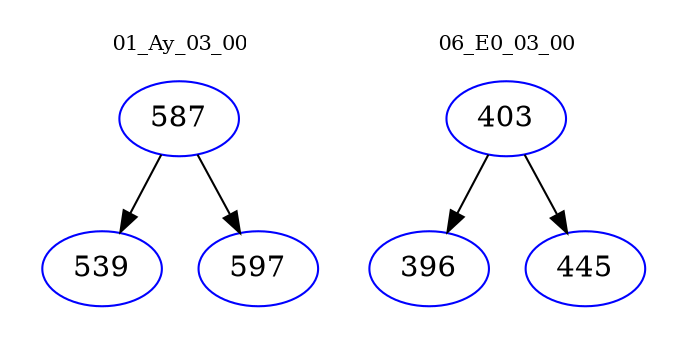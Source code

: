 digraph{
subgraph cluster_0 {
color = white
label = "01_Ay_03_00";
fontsize=10;
T0_587 [label="587", color="blue"]
T0_587 -> T0_539 [color="black"]
T0_539 [label="539", color="blue"]
T0_587 -> T0_597 [color="black"]
T0_597 [label="597", color="blue"]
}
subgraph cluster_1 {
color = white
label = "06_E0_03_00";
fontsize=10;
T1_403 [label="403", color="blue"]
T1_403 -> T1_396 [color="black"]
T1_396 [label="396", color="blue"]
T1_403 -> T1_445 [color="black"]
T1_445 [label="445", color="blue"]
}
}
